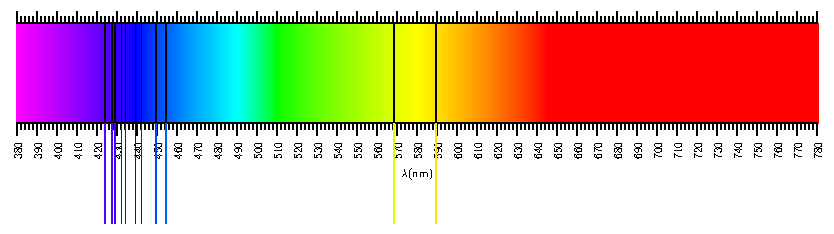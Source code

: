 import graph;
usepackage("ocgx2");
settings.tex="pdflatex";

// Dan Bruton algorithm
pen nm2rgb(real wl, real gamma=0.8, bool intensity=true) {
  triple rgb;
  if(wl >= 380 && wl <= 440) {rgb=((440-wl)/60,0,1);}
  if(wl >  440 && wl <= 490) {rgb=(0,(wl-440)/50,1);}
  if(wl >  490 && wl <= 510) {rgb=(0,1,(510-wl)/20);}
  if(wl >  510 && wl <= 580) {rgb=((wl-510)/70,1,0);}
  if(wl >  580 && wl <= 645) {rgb=(1,(645-wl)/65,0);}
  if(wl >  645 && wl <= 780) {rgb=(1,0,0);}

  real Intensity=1;
  if(intensity) {
    if(wl >= 700) {Intensity=0.3+0.7*(780-wl)/80;}
    else if(wl <= 420) {Intensity=0.3+0.7*(wl-380)/40;}
  }

  return rgb((Intensity*rgb.x)**gamma,(Intensity*rgb.y)**gamma,
             (Intensity*rgb.z)**gamma);
}

real width=1;
real height=50;

begin("spectrum");
for(real i=380 ; i <= 780 ; i += width) {
  draw((i,0)--(i,height),width+nm2rgb(wl=i,false)+squarecap);
}
begin("Extinction",false); // nested
for(real i=380 ; i <= 780 ; i += width) {
  draw((i,0)--(i,height),width+nm2rgb(wl=i,true)+squarecap);
}
end();
end();

begin("Wavelength");
xaxis(scale(0.5)*"$\lambda$(nm)",BottomTop,380,780,
      RightTicks(scale(0.5)*rotate(90)*Label(),step=2,Step=10),above=true);
end();

// From Astronomical Data Center(NASA)
// Neutral only
real[] Na={423.899, 424.208, 427.364, 427.679, 428.784, 429.101,
           432.14, 432.462, 434.149, 434.474, 439.003, 439.334, 441.989, 442.325,
           449.418, 449.766, 454.163, 454.519, 568.2633, 568.8204, 588.995,
           589.5924};
begin("Na absorption");
for(int i=0; i < Na.length; ++i) {
  draw((Na[i],0)--(Na[i],height),0.1*width+squarecap);
}
end();

begin("Na emission");
for(int i=0; i < Na.length; ++i) {
  draw((Na[i],0)--(Na[i],-height),0.1*width+nm2rgb(Na[i],false)+squarecap);
}
end();

// Neutral only
real[] Zn={388.334, 396.543, 411.321, 429.288, 429.833, 462.981,
           468.014, 472.215, 481.053 , 506.866, 506.958, 518.198, 530.865,
           531.024, 531.102, 577.21, 577.55, 577.711, 623.79, 623.917, 636.234,
           647.918, 692.832, 693.847, 694.32, 779.936};
begin("Zn absorption",false);
for(int i=0; i < Zn.length; ++i) {
  draw((Zn[i],0)--(Zn[i],height),width+squarecap);
}
end();

begin("Zn emission",false);
for(int i=0; i < Zn.length; ++i) {
  draw((Zn[i],0)--(Zn[i],-height),width+nm2rgb(Zn[i],false)+squarecap);
}
end();

shipout(bbox(2mm,Fill(white)));

